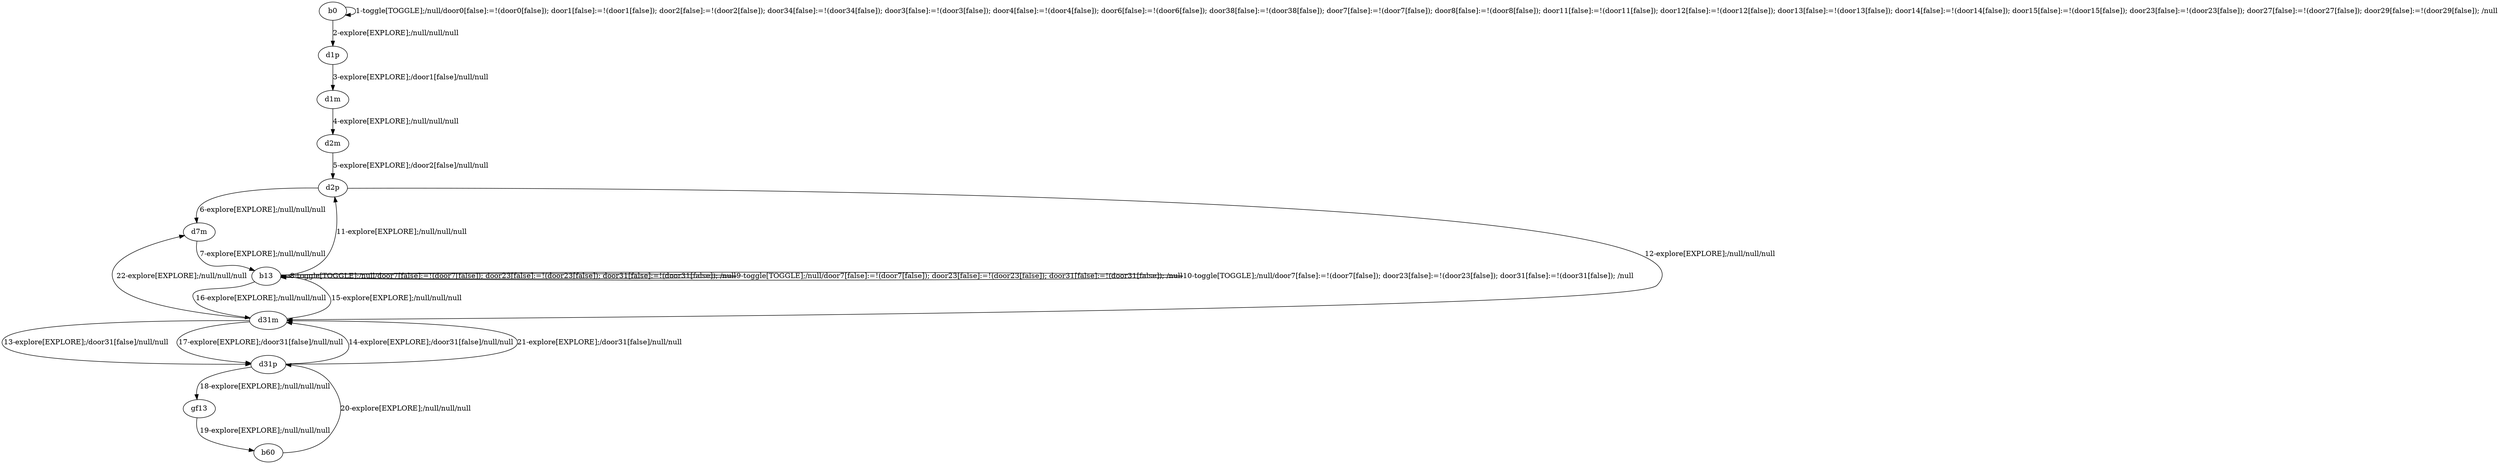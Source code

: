 # Total number of goals covered by this test: 5
# d31m --> d31p
# d31p --> d31m
# d31p --> gf13
# gf13 --> b60
# b60 --> d31p

digraph g {
"b0" -> "b0" [label = "1-toggle[TOGGLE];/null/door0[false]:=!(door0[false]); door1[false]:=!(door1[false]); door2[false]:=!(door2[false]); door34[false]:=!(door34[false]); door3[false]:=!(door3[false]); door4[false]:=!(door4[false]); door6[false]:=!(door6[false]); door38[false]:=!(door38[false]); door7[false]:=!(door7[false]); door8[false]:=!(door8[false]); door11[false]:=!(door11[false]); door12[false]:=!(door12[false]); door13[false]:=!(door13[false]); door14[false]:=!(door14[false]); door15[false]:=!(door15[false]); door23[false]:=!(door23[false]); door27[false]:=!(door27[false]); door29[false]:=!(door29[false]); /null"];
"b0" -> "d1p" [label = "2-explore[EXPLORE];/null/null/null"];
"d1p" -> "d1m" [label = "3-explore[EXPLORE];/door1[false]/null/null"];
"d1m" -> "d2m" [label = "4-explore[EXPLORE];/null/null/null"];
"d2m" -> "d2p" [label = "5-explore[EXPLORE];/door2[false]/null/null"];
"d2p" -> "d7m" [label = "6-explore[EXPLORE];/null/null/null"];
"d7m" -> "b13" [label = "7-explore[EXPLORE];/null/null/null"];
"b13" -> "b13" [label = "8-toggle[TOGGLE];/null/door7[false]:=!(door7[false]); door23[false]:=!(door23[false]); door31[false]:=!(door31[false]); /null"];
"b13" -> "b13" [label = "9-toggle[TOGGLE];/null/door7[false]:=!(door7[false]); door23[false]:=!(door23[false]); door31[false]:=!(door31[false]); /null"];
"b13" -> "b13" [label = "10-toggle[TOGGLE];/null/door7[false]:=!(door7[false]); door23[false]:=!(door23[false]); door31[false]:=!(door31[false]); /null"];
"b13" -> "d2p" [label = "11-explore[EXPLORE];/null/null/null"];
"d2p" -> "d31m" [label = "12-explore[EXPLORE];/null/null/null"];
"d31m" -> "d31p" [label = "13-explore[EXPLORE];/door31[false]/null/null"];
"d31p" -> "d31m" [label = "14-explore[EXPLORE];/door31[false]/null/null"];
"d31m" -> "b13" [label = "15-explore[EXPLORE];/null/null/null"];
"b13" -> "d31m" [label = "16-explore[EXPLORE];/null/null/null"];
"d31m" -> "d31p" [label = "17-explore[EXPLORE];/door31[false]/null/null"];
"d31p" -> "gf13" [label = "18-explore[EXPLORE];/null/null/null"];
"gf13" -> "b60" [label = "19-explore[EXPLORE];/null/null/null"];
"b60" -> "d31p" [label = "20-explore[EXPLORE];/null/null/null"];
"d31p" -> "d31m" [label = "21-explore[EXPLORE];/door31[false]/null/null"];
"d31m" -> "d7m" [label = "22-explore[EXPLORE];/null/null/null"];
}